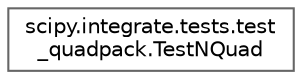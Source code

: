 digraph "Graphical Class Hierarchy"
{
 // LATEX_PDF_SIZE
  bgcolor="transparent";
  edge [fontname=Helvetica,fontsize=10,labelfontname=Helvetica,labelfontsize=10];
  node [fontname=Helvetica,fontsize=10,shape=box,height=0.2,width=0.4];
  rankdir="LR";
  Node0 [id="Node000000",label="scipy.integrate.tests.test\l_quadpack.TestNQuad",height=0.2,width=0.4,color="grey40", fillcolor="white", style="filled",URL="$d9/d6a/classscipy_1_1integrate_1_1tests_1_1test__quadpack_1_1TestNQuad.html",tooltip=" "];
}
